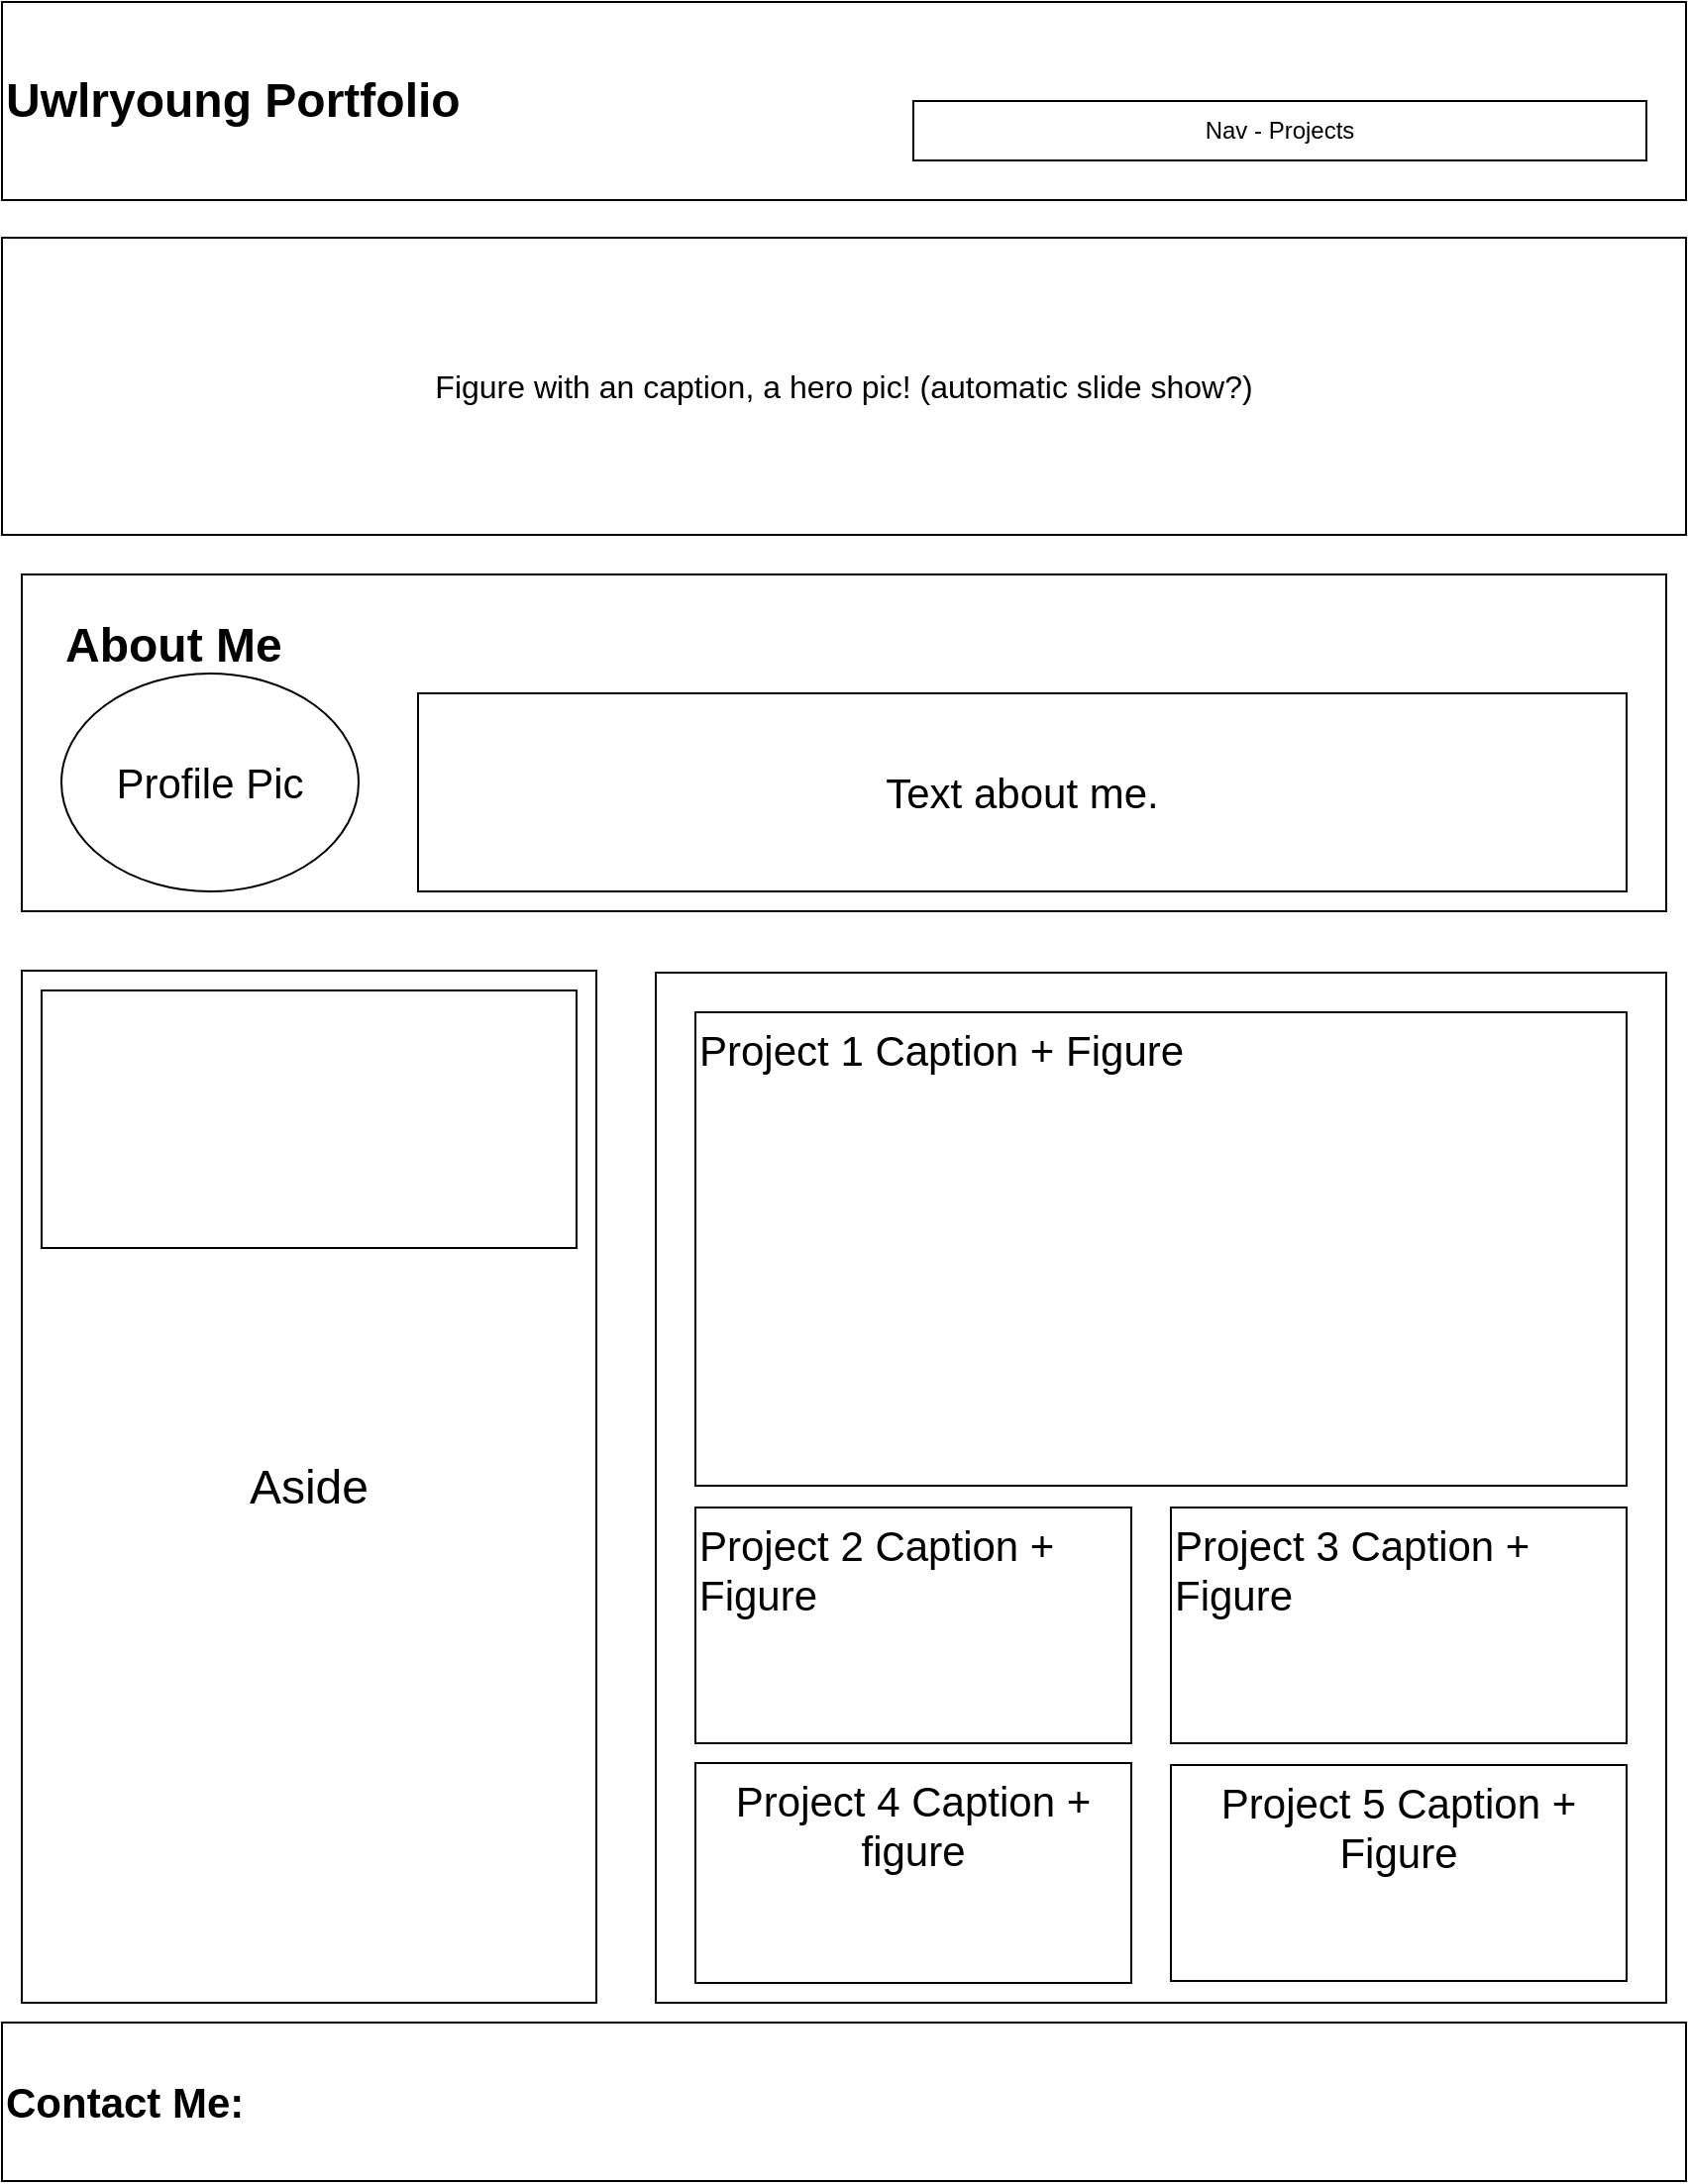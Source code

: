 <mxfile>
    <diagram id="zQgq3WBIan0EQruBycjX" name="Page-1">
        <mxGraphModel dx="1115" dy="809" grid="1" gridSize="10" guides="1" tooltips="1" connect="1" arrows="1" fold="1" page="1" pageScale="1" pageWidth="850" pageHeight="1100" math="0" shadow="0">
            <root>
                <mxCell id="0"/>
                <mxCell id="1" parent="0"/>
                <mxCell id="23" value="" style="rounded=0;whiteSpace=wrap;html=1;" vertex="1" parent="1">
                    <mxGeometry x="330" y="490" width="510" height="520" as="geometry"/>
                </mxCell>
                <mxCell id="2" value="&lt;h1&gt;Uwlryoung Portfolio&lt;/h1&gt;" style="rounded=0;whiteSpace=wrap;html=1;align=left;" parent="1" vertex="1">
                    <mxGeometry width="850" height="100" as="geometry"/>
                </mxCell>
                <mxCell id="4" value="Nav - Projects" style="rounded=0;whiteSpace=wrap;html=1;" parent="1" vertex="1">
                    <mxGeometry x="460" y="50" width="370" height="30" as="geometry"/>
                </mxCell>
                <mxCell id="6" value="&lt;h2&gt;&lt;font style=&quot;font-size: 21px;&quot;&gt;Contact Me:&amp;nbsp;&lt;/font&gt;&lt;/h2&gt;" style="rounded=0;whiteSpace=wrap;html=1;align=left;" parent="1" vertex="1">
                    <mxGeometry y="1020" width="850" height="80" as="geometry"/>
                </mxCell>
                <mxCell id="7" value="&lt;font style=&quot;font-size: 16px;&quot;&gt;Figure with an caption, a hero pic! (automatic slide show?)&lt;/font&gt;" style="rounded=0;whiteSpace=wrap;html=1;" parent="1" vertex="1">
                    <mxGeometry y="119" width="850" height="150" as="geometry"/>
                </mxCell>
                <mxCell id="8" value="&lt;h2&gt;&lt;font style=&quot;font-size: 24px;&quot;&gt;&amp;nbsp; &amp;nbsp;About Me&lt;/font&gt;&lt;/h2&gt;" style="shape=internalStorage;whiteSpace=wrap;html=1;backgroundOutline=1;dx=0;dy=0;align=left;verticalAlign=top;" parent="1" vertex="1">
                    <mxGeometry x="10" y="289" width="830" height="170" as="geometry"/>
                </mxCell>
                <mxCell id="12" value="Aside" style="rounded=0;whiteSpace=wrap;html=1;fontSize=24;" parent="1" vertex="1">
                    <mxGeometry x="10" y="489" width="290" height="521" as="geometry"/>
                </mxCell>
                <mxCell id="13" value="Project 1 Caption + Figure" style="rounded=0;whiteSpace=wrap;html=1;fontSize=21;verticalAlign=top;align=left;" parent="1" vertex="1">
                    <mxGeometry x="350" y="510" width="470" height="239" as="geometry"/>
                </mxCell>
                <mxCell id="15" value="Project 3 Caption + Figure" style="rounded=0;whiteSpace=wrap;html=1;fontSize=21;align=left;verticalAlign=top;" parent="1" vertex="1">
                    <mxGeometry x="590" y="760" width="230" height="119" as="geometry"/>
                </mxCell>
                <mxCell id="16" value="Project 2 Caption + Figure" style="rounded=0;whiteSpace=wrap;html=1;fontSize=21;align=left;verticalAlign=top;" parent="1" vertex="1">
                    <mxGeometry x="350" y="760" width="220" height="119" as="geometry"/>
                </mxCell>
                <mxCell id="18" value="Project 4 Caption + figure" style="rounded=0;whiteSpace=wrap;html=1;fontSize=21;verticalAlign=top;" parent="1" vertex="1">
                    <mxGeometry x="350" y="889" width="220" height="111" as="geometry"/>
                </mxCell>
                <mxCell id="19" value="Project 5 Caption + Figure" style="rounded=0;whiteSpace=wrap;html=1;fontSize=21;verticalAlign=top;" parent="1" vertex="1">
                    <mxGeometry x="590" y="890" width="230" height="109" as="geometry"/>
                </mxCell>
                <mxCell id="20" value="Profile Pic" style="ellipse;whiteSpace=wrap;html=1;fontSize=21;" parent="1" vertex="1">
                    <mxGeometry x="30" y="339" width="150" height="110" as="geometry"/>
                </mxCell>
                <mxCell id="21" value="" style="rounded=0;whiteSpace=wrap;html=1;fontSize=21;" parent="1" vertex="1">
                    <mxGeometry x="20" y="499" width="270" height="130" as="geometry"/>
                </mxCell>
                <mxCell id="22" value="Text about me." style="rounded=0;whiteSpace=wrap;html=1;fontSize=21;" parent="1" vertex="1">
                    <mxGeometry x="210" y="349" width="610" height="100" as="geometry"/>
                </mxCell>
            </root>
        </mxGraphModel>
    </diagram>
</mxfile>